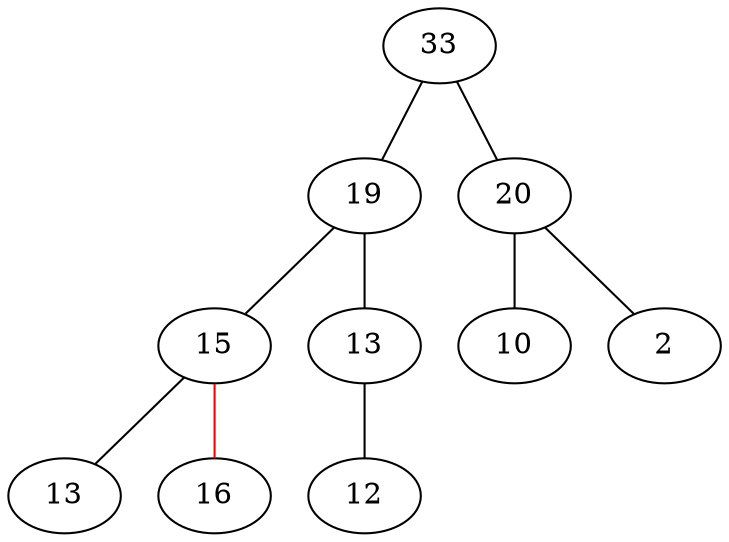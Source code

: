 graph Heap {
  33 -- 19;
  33 -- 20;

  19 -- 15;
  19 -- a13;
  20 -- 10;
  20 -- 2;


  15 -- b13;
  15 -- 16 [color=red];
  a13 -- 12;

  a13[label=13];
  b13[label=13];
}
